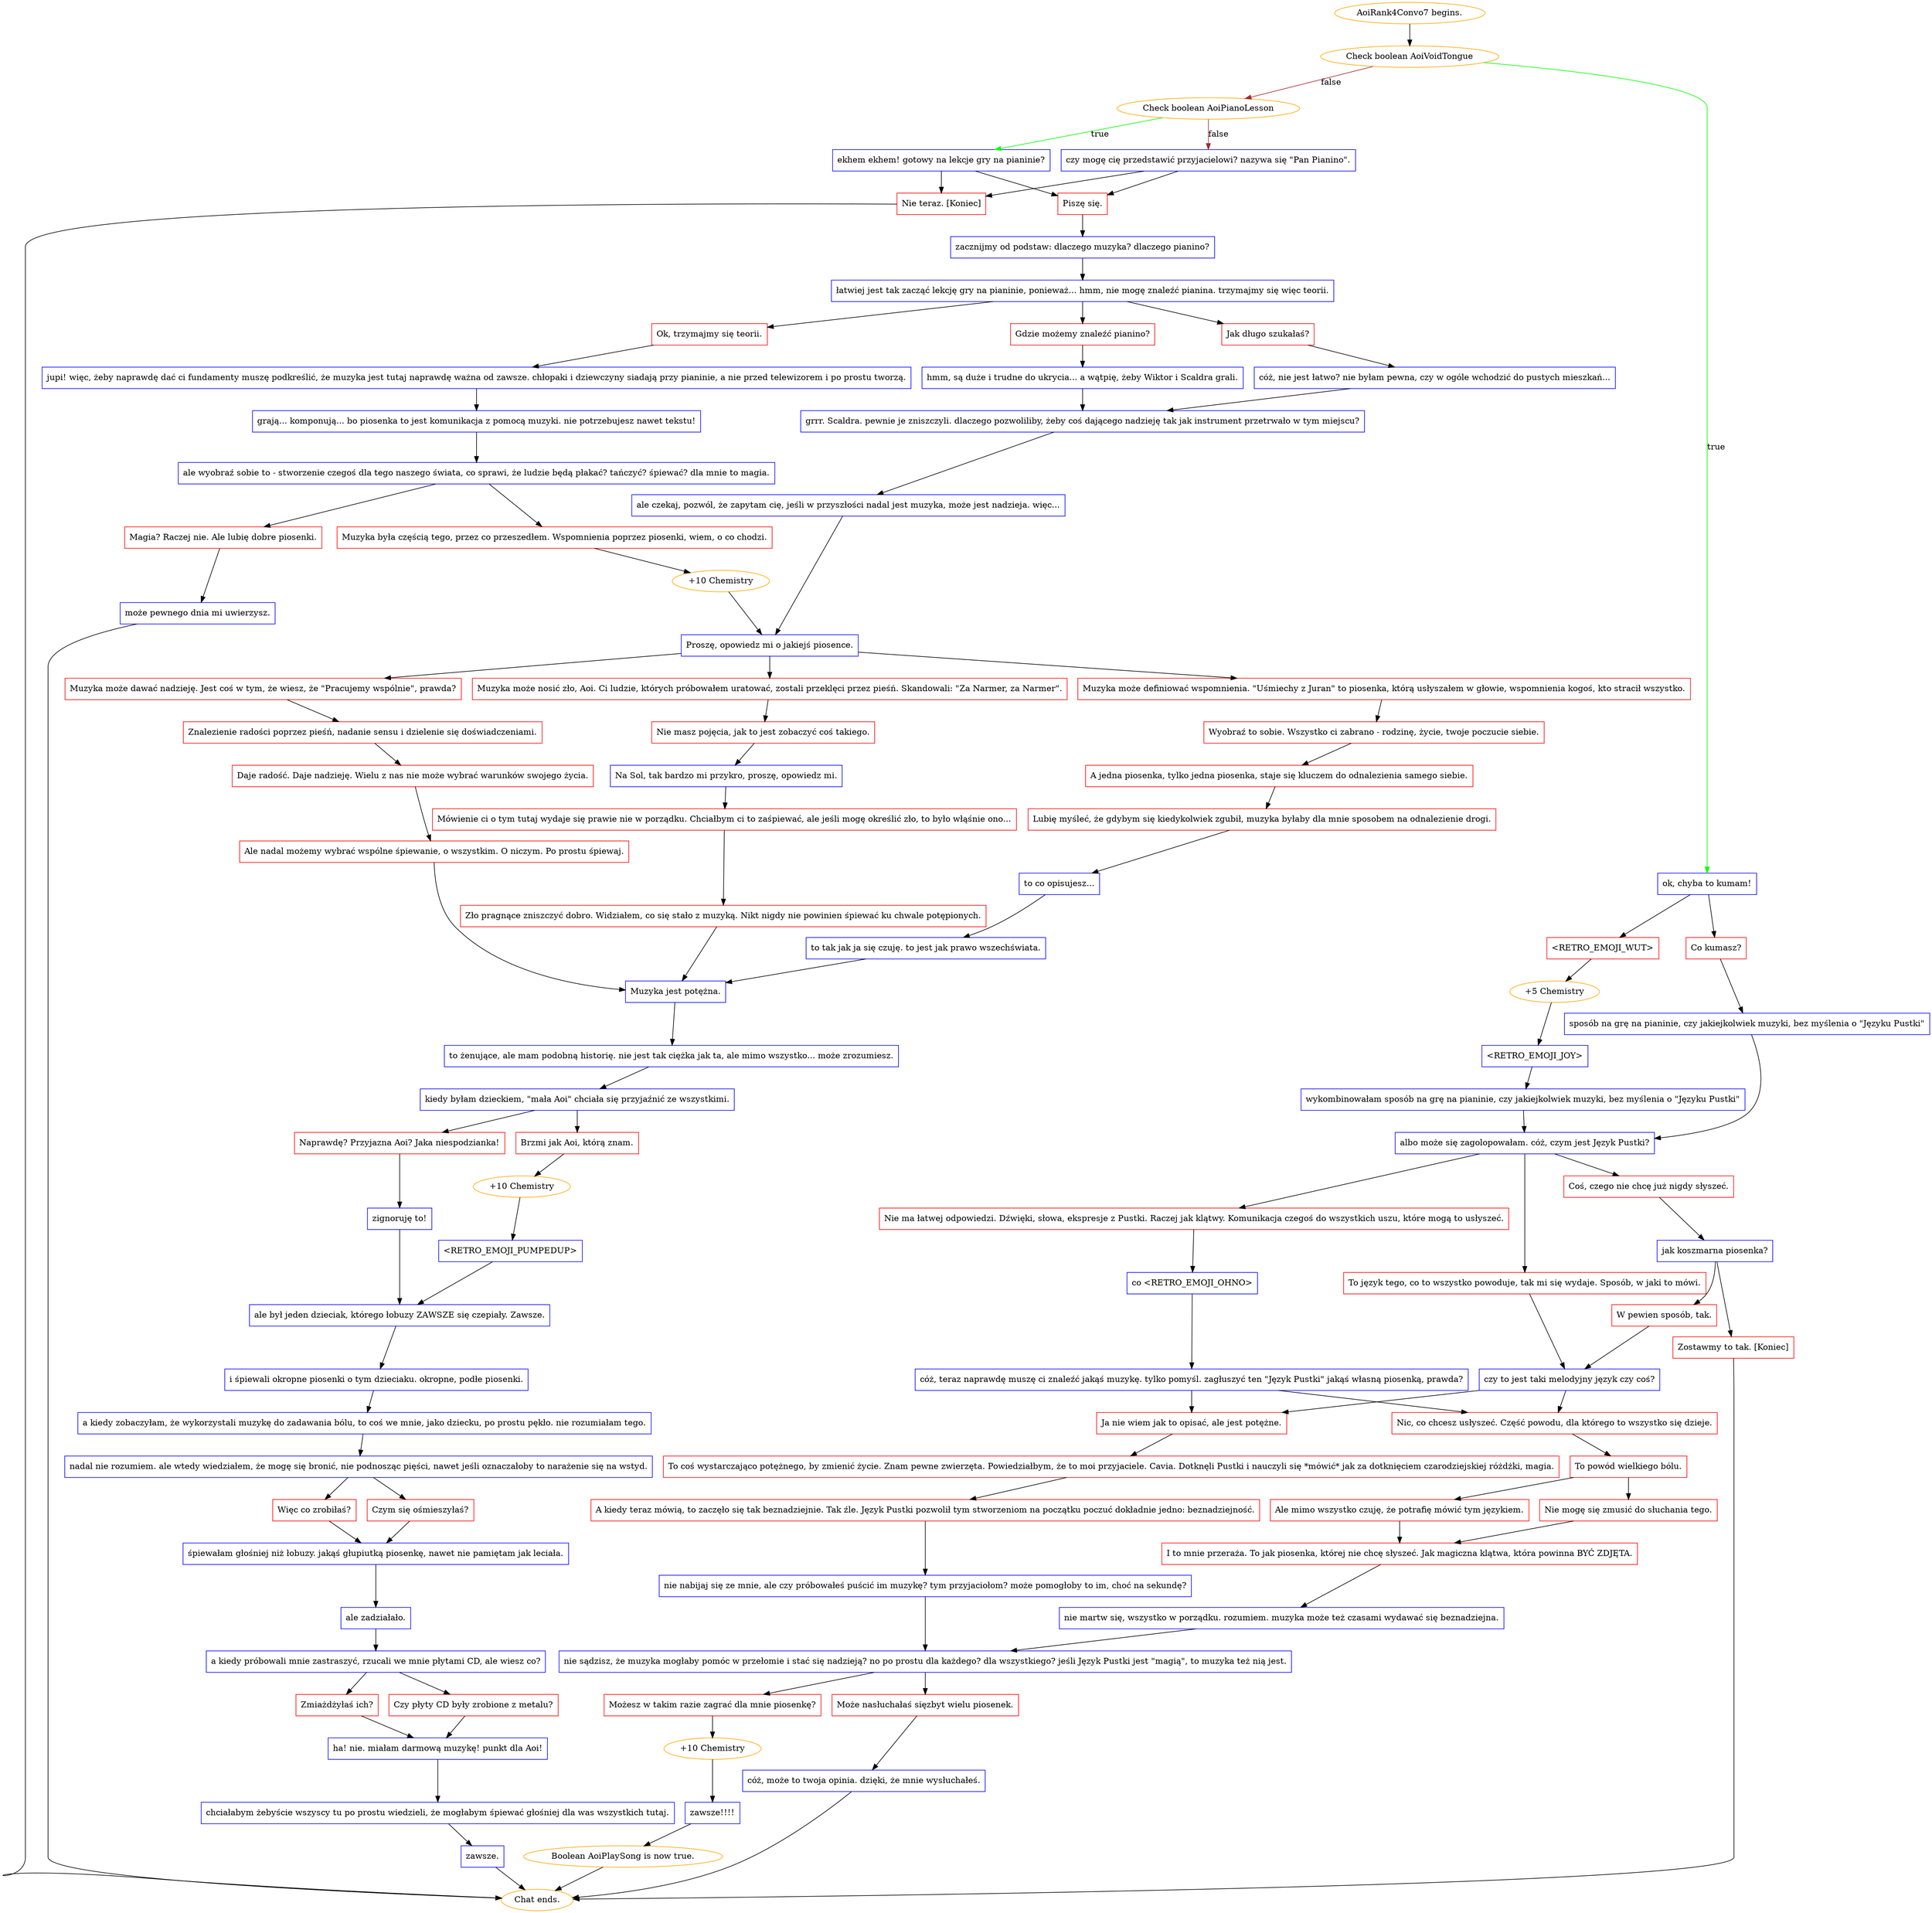 digraph {
	"AoiRank4Convo7 begins." [color=orange];
		"AoiRank4Convo7 begins." -> j2536274314;
	j2536274314 [label="Check boolean AoiVoidTongue",color=orange];
		j2536274314 -> j3631783809 [label=true,color=green];
		j2536274314 -> j3819763007 [label=false,color=brown];
	j3631783809 [label="ok, chyba to kumam!",shape=box,color=blue];
		j3631783809 -> j3137130;
		j3631783809 -> j2272784683;
	j3819763007 [label="Check boolean AoiPianoLesson",color=orange];
		j3819763007 -> j2215192233 [label=true,color=green];
		j3819763007 -> j3692126982 [label=false,color=brown];
	j3137130 [label="<RETRO_EMOJI_WUT>",shape=box,color=red];
		j3137130 -> j1134087822;
	j2272784683 [label="Co kumasz?",shape=box,color=red];
		j2272784683 -> j2528352782;
	j2215192233 [label="ekhem ekhem! gotowy na lekcje gry na pianinie?",shape=box,color=blue];
		j2215192233 -> j3822552400;
		j2215192233 -> j834702915;
	j3692126982 [label="czy mogę cię przedstawić przyjacielowi? nazywa się \"Pan Pianino\".",shape=box,color=blue];
		j3692126982 -> j3822552400;
		j3692126982 -> j834702915;
	j1134087822 [label="+5 Chemistry",color=orange];
		j1134087822 -> j1272046651;
	j2528352782 [label="sposób na grę na pianinie, czy jakiejkolwiek muzyki, bez myślenia o \"Języku Pustki\"",shape=box,color=blue];
		j2528352782 -> j1378209573;
	j3822552400 [label="Piszę się.",shape=box,color=red];
		j3822552400 -> j2477204149;
	j834702915 [label="Nie teraz. [Koniec]",shape=box,color=red];
		j834702915 -> "Chat ends.";
	j1272046651 [label="<RETRO_EMOJI_JOY>",shape=box,color=blue];
		j1272046651 -> j926987634;
	j1378209573 [label="albo może się zagolopowałam. cóż, czym jest Język Pustki?",shape=box,color=blue];
		j1378209573 -> j3991810908;
		j1378209573 -> j121235707;
		j1378209573 -> j3493799023;
	j2477204149 [label="zacznijmy od podstaw: dlaczego muzyka? dlaczego pianino?",shape=box,color=blue];
		j2477204149 -> j1368120668;
	"Chat ends." [color=orange];
	j926987634 [label="wykombinowałam sposób na grę na pianinie, czy jakiejkolwiek muzyki, bez myślenia o \"Języku Pustki\"",shape=box,color=blue];
		j926987634 -> j1378209573;
	j3991810908 [label="Nie ma łatwej odpowiedzi. Dźwięki, słowa, ekspresje z Pustki. Raczej jak klątwy. Komunikacja czegoś do wszystkich uszu, które mogą to usłyszeć.",shape=box,color=red];
		j3991810908 -> j1550059196;
	j121235707 [label="Coś, czego nie chcę już nigdy słyszeć.",shape=box,color=red];
		j121235707 -> j2516369800;
	j3493799023 [label="To język tego, co to wszystko powoduje, tak mi się wydaje. Sposób, w jaki to mówi.",shape=box,color=red];
		j3493799023 -> j2614616929;
	j1368120668 [label="łatwiej jest tak zacząć lekcję gry na pianinie, ponieważ... hmm, nie mogę znaleźć pianina. trzymajmy się więc teorii.",shape=box,color=blue];
		j1368120668 -> j1380790714;
		j1368120668 -> j3920762425;
		j1368120668 -> j3669867920;
	j1550059196 [label="co <RETRO_EMOJI_OHNO>",shape=box,color=blue];
		j1550059196 -> j3306696281;
	j2516369800 [label="jak koszmarna piosenka?",shape=box,color=blue];
		j2516369800 -> j2486645294;
		j2516369800 -> j2825868793;
	j2614616929 [label="czy to jest taki melodyjny język czy coś?",shape=box,color=blue];
		j2614616929 -> j3994019024;
		j2614616929 -> j1024570006;
	j1380790714 [label="Ok, trzymajmy się teorii.",shape=box,color=red];
		j1380790714 -> j604208564;
	j3920762425 [label="Jak długo szukałaś?",shape=box,color=red];
		j3920762425 -> j1983971455;
	j3669867920 [label="Gdzie możemy znaleźć pianino?",shape=box,color=red];
		j3669867920 -> j2613861516;
	j3306696281 [label="cóż, teraz naprawdę muszę ci znaleźć jakąś muzykę. tylko pomyśl. zagłuszyć ten \"Język Pustki\" jakąś własną piosenką, prawda?",shape=box,color=blue];
		j3306696281 -> j3994019024;
		j3306696281 -> j1024570006;
	j2486645294 [label="Zostawmy to tak. [Koniec]",shape=box,color=red];
		j2486645294 -> "Chat ends.";
	j2825868793 [label="W pewien sposób, tak.",shape=box,color=red];
		j2825868793 -> j2614616929;
	j3994019024 [label="Ja nie wiem jak to opisać, ale jest potężne.",shape=box,color=red];
		j3994019024 -> j2402570340;
	j1024570006 [label="Nic, co chcesz usłyszeć. Część powodu, dla którego to wszystko się dzieje.",shape=box,color=red];
		j1024570006 -> j3033396392;
	j604208564 [label="jupi! więc, żeby naprawdę dać ci fundamenty muszę podkreślić, że muzyka jest tutaj naprawdę ważna od zawsze. chłopaki i dziewczyny siadają przy pianinie, a nie przed telewizorem i po prostu tworzą.",shape=box,color=blue];
		j604208564 -> j3045178480;
	j1983971455 [label="cóż, nie jest łatwo? nie byłam pewna, czy w ogóle wchodzić do pustych mieszkań...",shape=box,color=blue];
		j1983971455 -> j1402956917;
	j2613861516 [label="hmm, są duże i trudne do ukrycia... a wątpię, żeby Wiktor i Scaldra grali.",shape=box,color=blue];
		j2613861516 -> j1402956917;
	j2402570340 [label="To coś wystarczająco potężnego, by zmienić życie. Znam pewne zwierzęta. Powiedziałbym, że to moi przyjaciele. Cavia. Dotknęli Pustki i nauczyli się *mówić* jak za dotknięciem czarodziejskiej różdżki, magia.",shape=box,color=red];
		j2402570340 -> j3915934791;
	j3033396392 [label="To powód wielkiego bólu.",shape=box,color=red];
		j3033396392 -> j2774489029;
		j3033396392 -> j2078558969;
	j3045178480 [label="grają... komponują... bo piosenka to jest komunikacja z pomocą muzyki. nie potrzebujesz nawet tekstu!",shape=box,color=blue];
		j3045178480 -> j2888191255;
	j1402956917 [label="grrr. Scaldra. pewnie je zniszczyli. dlaczego pozwoliliby, żeby coś dającego nadzieję tak jak instrument przetrwało w tym miejscu?",shape=box,color=blue];
		j1402956917 -> j2036072299;
	j3915934791 [label="A kiedy teraz mówią, to zaczęło się tak beznadziejnie. Tak źle. Język Pustki pozwolił tym stworzeniom na początku poczuć dokładnie jedno: beznadziejność.",shape=box,color=red];
		j3915934791 -> j1825338706;
	j2774489029 [label="Nie mogę się zmusić do słuchania tego.",shape=box,color=red];
		j2774489029 -> j4071210177;
	j2078558969 [label="Ale mimo wszystko czuję, że potrafię mówić tym językiem.",shape=box,color=red];
		j2078558969 -> j4071210177;
	j2888191255 [label="ale wyobraź sobie to - stworzenie czegoś dla tego naszego świata, co sprawi, że ludzie będą płakać? tańczyć? śpiewać? dla mnie to magia.",shape=box,color=blue];
		j2888191255 -> j1181351158;
		j2888191255 -> j714178450;
	j2036072299 [label="ale czekaj, pozwól, że zapytam cię, jeśli w przyszłości nadal jest muzyka, może jest nadzieja. więc...",shape=box,color=blue];
		j2036072299 -> j2152438985;
	j1825338706 [label="nie nabijaj się ze mnie, ale czy próbowałeś puścić im muzykę? tym przyjaciołom? może pomogłoby to im, choć na sekundę?",shape=box,color=blue];
		j1825338706 -> j376695899;
	j4071210177 [label="I to mnie przeraża. To jak piosenka, której nie chcę słyszeć. Jak magiczna klątwa, która powinna BYĆ ZDJĘTA.",shape=box,color=red];
		j4071210177 -> j1049656085;
	j1181351158 [label="Magia? Raczej nie. Ale lubię dobre piosenki.",shape=box,color=red];
		j1181351158 -> j2508768639;
	j714178450 [label="Muzyka była częścią tego, przez co przeszedłem. Wspomnienia poprzez piosenki, wiem, o co chodzi.",shape=box,color=red];
		j714178450 -> j2694388262;
	j2152438985 [label="Proszę, opowiedz mi o jakiejś piosence.",shape=box,color=blue];
		j2152438985 -> j783654655;
		j2152438985 -> j3584388328;
		j2152438985 -> j688646388;
	j376695899 [label="nie sądzisz, że muzyka mogłaby pomóc w przełomie i stać się nadzieją? no po prostu dla każdego? dla wszystkiego? jeśli Język Pustki jest \"magią\", to muzyka też nią jest.",shape=box,color=blue];
		j376695899 -> j30518278;
		j376695899 -> j129551460;
	j1049656085 [label="nie martw się, wszystko w porządku. rozumiem. muzyka może też czasami wydawać się beznadziejna.",shape=box,color=blue];
		j1049656085 -> j376695899;
	j2508768639 [label="może pewnego dnia mi uwierzysz.",shape=box,color=blue];
		j2508768639 -> "Chat ends.";
	j2694388262 [label="+10 Chemistry",color=orange];
		j2694388262 -> j2152438985;
	j783654655 [label="Muzyka może definiować wspomnienia. \"Uśmiechy z Juran\" to piosenka, którą usłyszałem w głowie, wspomnienia kogoś, kto stracił wszystko.",shape=box,color=red];
		j783654655 -> j1972523339;
	j3584388328 [label="Muzyka może dawać nadzieję. Jest coś w tym, że wiesz, że \"Pracujemy wspólnie\", prawda?",shape=box,color=red];
		j3584388328 -> j1160691118;
	j688646388 [label="Muzyka może nosić zło, Aoi. Ci ludzie, których próbowałem uratować, zostali przeklęci przez pieśń. Skandowali: \"Za Narmer, za Narmer\".",shape=box,color=red];
		j688646388 -> j2287114636;
	j30518278 [label="Możesz w takim razie zagrać dla mnie piosenkę?",shape=box,color=red];
		j30518278 -> j1691824299;
	j129551460 [label="Może nasłuchałaś sięzbyt wielu piosenek.",shape=box,color=red];
		j129551460 -> j571539869;
	j1972523339 [label="Wyobraź to sobie. Wszystko ci zabrano - rodzinę, życie, twoje poczucie siebie.",shape=box,color=red];
		j1972523339 -> j62947896;
	j1160691118 [label="Znalezienie radości poprzez pieśń, nadanie sensu i dzielenie się doświadczeniami.",shape=box,color=red];
		j1160691118 -> j3122207154;
	j2287114636 [label="Nie masz pojęcia, jak to jest zobaczyć coś takiego.",shape=box,color=red];
		j2287114636 -> j3869746021;
	j1691824299 [label="+10 Chemistry",color=orange];
		j1691824299 -> j1776364618;
	j571539869 [label="cóż, może to twoja opinia. dzięki, że mnie wysłuchałeś.",shape=box,color=blue];
		j571539869 -> "Chat ends.";
	j62947896 [label="A jedna piosenka, tylko jedna piosenka, staje się kluczem do odnalezienia samego siebie.",shape=box,color=red];
		j62947896 -> j4045467512;
	j3122207154 [label="Daje radość. Daje nadzieję. Wielu z nas nie może wybrać warunków swojego życia.",shape=box,color=red];
		j3122207154 -> j1250417531;
	j3869746021 [label="Na Sol, tak bardzo mi przykro, proszę, opowiedz mi.",shape=box,color=blue];
		j3869746021 -> j3207870521;
	j1776364618 [label="zawsze!!!!",shape=box,color=blue];
		j1776364618 -> j4141513296;
	j4045467512 [label="Lubię myśleć, że gdybym się kiedykolwiek zgubił, muzyka byłaby dla mnie sposobem na odnalezienie drogi.",shape=box,color=red];
		j4045467512 -> j4068915611;
	j1250417531 [label="Ale nadal możemy wybrać wspólne śpiewanie, o wszystkim. O niczym. Po prostu śpiewaj.",shape=box,color=red];
		j1250417531 -> j2207827577;
	j3207870521 [label="Mówienie ci o tym tutaj wydaje się prawie nie w porządku. Chciałbym ci to zaśpiewać, ale jeśli mogę określić zło, to było włąśnie ono...",shape=box,color=red];
		j3207870521 -> j2750280047;
	j4141513296 [label="Boolean AoiPlaySong is now true.",color=orange];
		j4141513296 -> "Chat ends.";
	j4068915611 [label="to co opisujesz...",shape=box,color=blue];
		j4068915611 -> j1397798872;
	j2207827577 [label="Muzyka jest potężna.",shape=box,color=blue];
		j2207827577 -> j1341282372;
	j2750280047 [label="Zło pragnące zniszczyć dobro. Widziałem, co się stało z muzyką. Nikt nigdy nie powinien śpiewać ku chwale potępionych.",shape=box,color=red];
		j2750280047 -> j2207827577;
	j1397798872 [label="to tak jak ja się czuję. to jest jak prawo wszechświata.",shape=box,color=blue];
		j1397798872 -> j2207827577;
	j1341282372 [label="to żenujące, ale mam podobną historię. nie jest tak ciężka jak ta, ale mimo wszystko... może zrozumiesz.",shape=box,color=blue];
		j1341282372 -> j145306749;
	j145306749 [label="kiedy byłam dzieckiem, \"mała Aoi\" chciała się przyjaźnić ze wszystkimi.",shape=box,color=blue];
		j145306749 -> j1616794554;
		j145306749 -> j3359874037;
	j1616794554 [label="Brzmi jak Aoi, którą znam.",shape=box,color=red];
		j1616794554 -> j382033537;
	j3359874037 [label="Naprawdę? Przyjazna Aoi? Jaka niespodzianka!",shape=box,color=red];
		j3359874037 -> j802579162;
	j382033537 [label="+10 Chemistry",color=orange];
		j382033537 -> j1429616881;
	j802579162 [label="zignoruję to!",shape=box,color=blue];
		j802579162 -> j3006023799;
	j1429616881 [label="<RETRO_EMOJI_PUMPEDUP>",shape=box,color=blue];
		j1429616881 -> j3006023799;
	j3006023799 [label="ale był jeden dzieciak, którego łobuzy ZAWSZE się czepiały. Zawsze.",shape=box,color=blue];
		j3006023799 -> j2528592666;
	j2528592666 [label="i śpiewali okropne piosenki o tym dzieciaku. okropne, podłe piosenki.",shape=box,color=blue];
		j2528592666 -> j986342831;
	j986342831 [label="a kiedy zobaczyłam, że wykorzystali muzykę do zadawania bólu, to coś we mnie, jako dziecku, po prostu pękło. nie rozumiałam tego.",shape=box,color=blue];
		j986342831 -> j335328787;
	j335328787 [label="nadal nie rozumiem. ale wtedy wiedziałem, że mogę się bronić, nie podnosząc pięści, nawet jeśli oznaczałoby to narażenie się na wstyd.",shape=box,color=blue];
		j335328787 -> j608971791;
		j335328787 -> j2276914420;
	j608971791 [label="Więc co zrobiłaś?",shape=box,color=red];
		j608971791 -> j3082983061;
	j2276914420 [label="Czym się ośmieszyłaś?",shape=box,color=red];
		j2276914420 -> j3082983061;
	j3082983061 [label="śpiewałam głośniej niż łobuzy. jakąś głupiutką piosenkę, nawet nie pamiętam jak leciała.",shape=box,color=blue];
		j3082983061 -> j4082302457;
	j4082302457 [label="ale zadziałało.",shape=box,color=blue];
		j4082302457 -> j2805212646;
	j2805212646 [label="a kiedy próbowali mnie zastraszyć, rzucali we mnie płytami CD, ale wiesz co?",shape=box,color=blue];
		j2805212646 -> j27710608;
		j2805212646 -> j3216519207;
	j27710608 [label="Czy płyty CD były zrobione z metalu?",shape=box,color=red];
		j27710608 -> j1384998637;
	j3216519207 [label="Zmiażdżyłaś ich?",shape=box,color=red];
		j3216519207 -> j1384998637;
	j1384998637 [label="ha! nie. miałam darmową muzykę! punkt dla Aoi!",shape=box,color=blue];
		j1384998637 -> j4131856910;
	j4131856910 [label="chciałabym żebyście wszyscy tu po prostu wiedzieli, że mogłabym śpiewać głośniej dla was wszystkich tutaj.",shape=box,color=blue];
		j4131856910 -> j2217753567;
	j2217753567 [label="zawsze.",shape=box,color=blue];
		j2217753567 -> "Chat ends.";
}